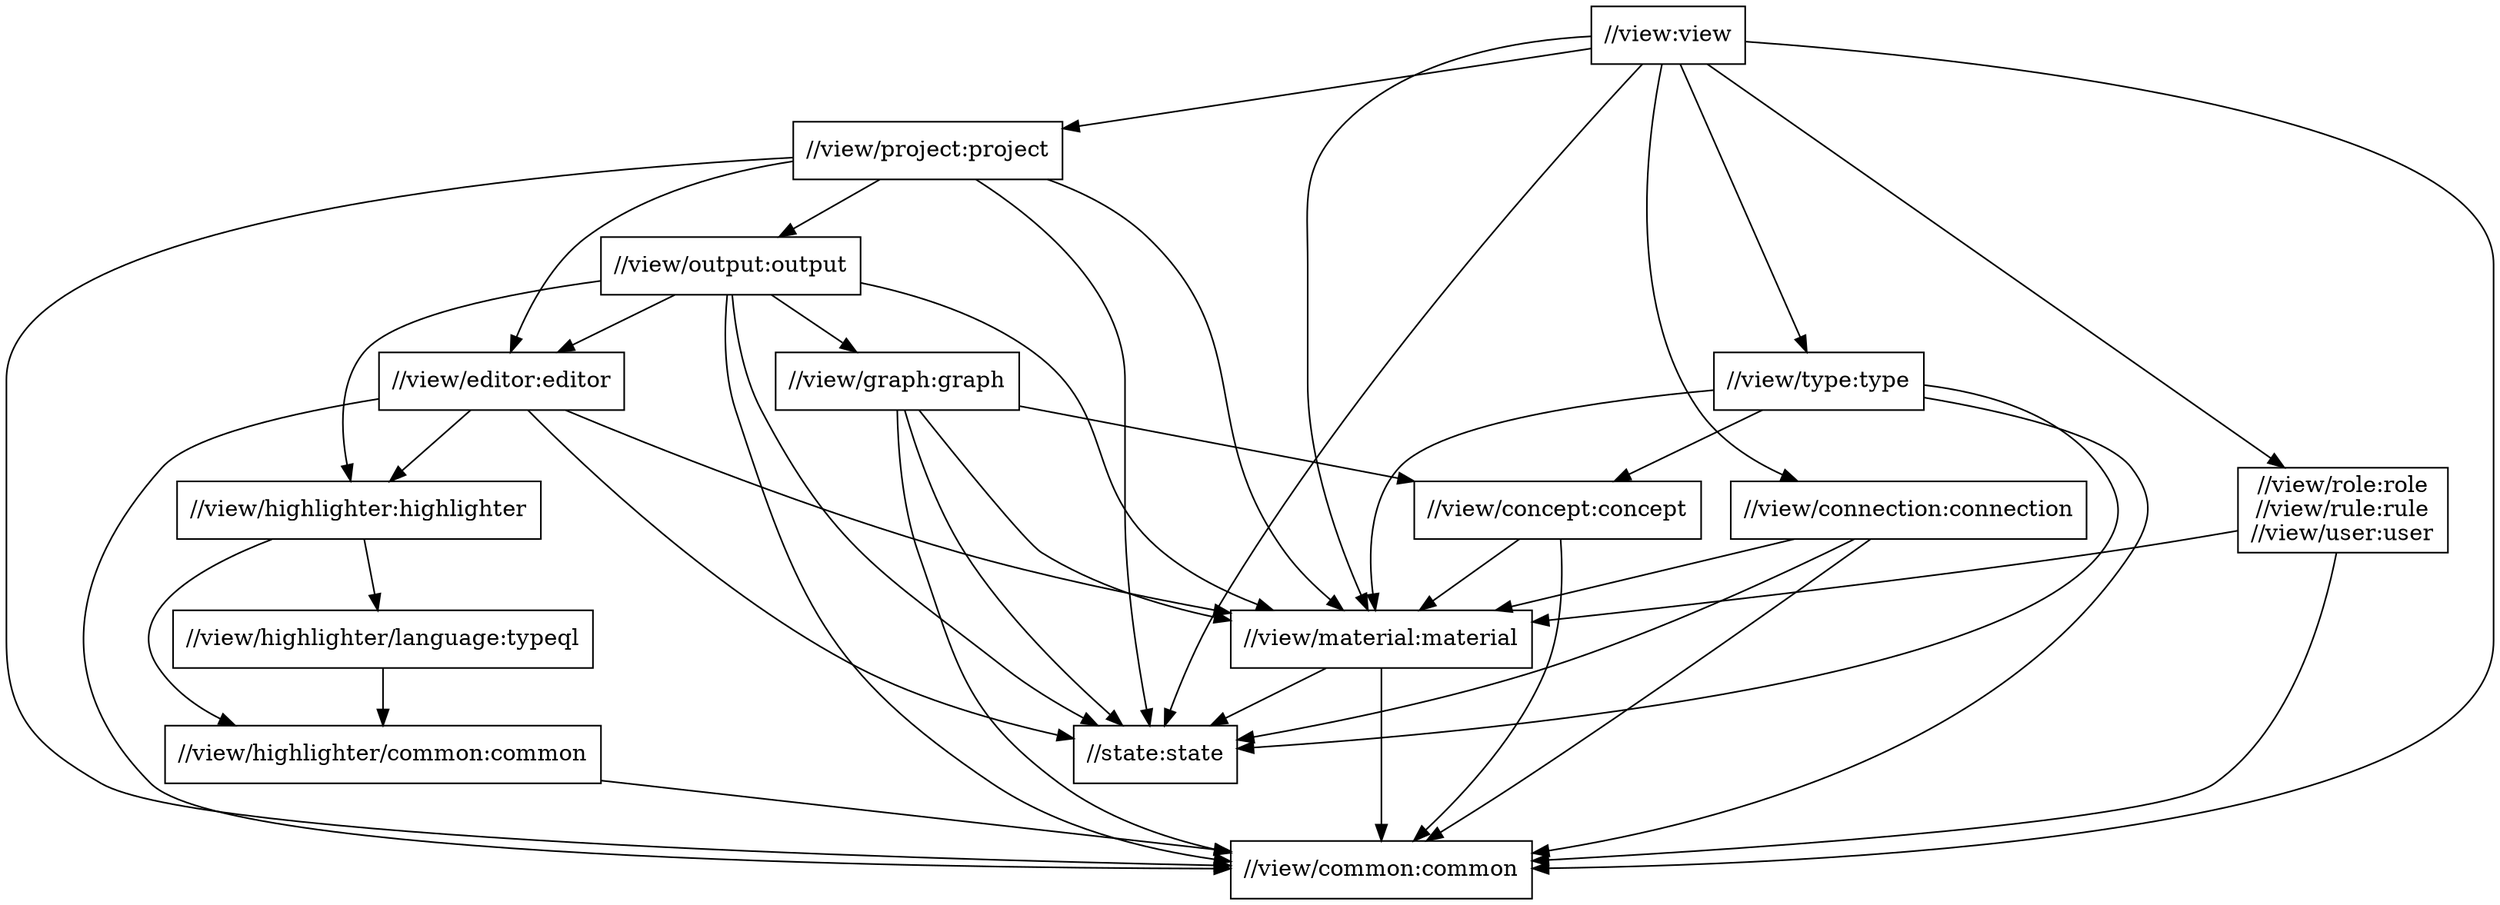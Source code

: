 digraph mygraph {
  node [shape=box];
  "//view:view"
  "//view:view" -> "//view/common:common"
  "//view:view" -> "//view/connection:connection"
  "//view:view" -> "//view/material:material"
  "//view:view" -> "//view/project:project"
  "//view:view" -> "//view/role:role\n//view/rule:rule\n//view/user:user"
  "//view:view" -> "//view/type:type"
  "//view:view" -> "//state:state"
  "//view/role:role\n//view/rule:rule\n//view/user:user"
  "//view/role:role\n//view/rule:rule\n//view/user:user" -> "//view/common:common"
  "//view/role:role\n//view/rule:rule\n//view/user:user" -> "//view/material:material"
  "//view/project:project"
  "//view/project:project" -> "//view/common:common"
  "//view/project:project" -> "//view/editor:editor"
  "//view/project:project" -> "//view/material:material"
  "//view/project:project" -> "//view/output:output"
  "//view/project:project" -> "//state:state"
  "//view/output:output"
  "//view/output:output" -> "//view/common:common"
  "//view/output:output" -> "//view/editor:editor"
  "//view/output:output" -> "//view/graph:graph"
  "//view/output:output" -> "//view/highlighter:highlighter"
  "//view/output:output" -> "//view/material:material"
  "//view/output:output" -> "//state:state"
  "//view/graph:graph"
  "//view/graph:graph" -> "//view/common:common"
  "//view/graph:graph" -> "//view/concept:concept"
  "//view/graph:graph" -> "//view/material:material"
  "//view/graph:graph" -> "//state:state"
  "//view/editor:editor"
  "//view/editor:editor" -> "//view/common:common"
  "//view/editor:editor" -> "//view/highlighter:highlighter"
  "//view/editor:editor" -> "//view/material:material"
  "//view/editor:editor" -> "//state:state"
  "//view/connection:connection"
  "//view/connection:connection" -> "//view/common:common"
  "//view/connection:connection" -> "//view/material:material"
  "//view/connection:connection" -> "//state:state"
  "//view/highlighter:highlighter"
  "//view/highlighter:highlighter" -> "//view/highlighter/common:common"
  "//view/highlighter:highlighter" -> "//view/highlighter/language:typeql"
  "//view/highlighter/language:typeql"
  "//view/highlighter/language:typeql" -> "//view/highlighter/common:common"
  "//view/type:type"
  "//view/type:type" -> "//view/common:common"
  "//view/type:type" -> "//view/concept:concept"
  "//view/type:type" -> "//view/material:material"
  "//view/type:type" -> "//state:state"
  "//view/concept:concept"
  "//view/concept:concept" -> "//view/common:common"
  "//view/concept:concept" -> "//view/material:material"
  "//view/material:material"
  "//view/material:material" -> "//view/common:common"
  "//view/material:material" -> "//state:state"
  "//view/highlighter/common:common"
  "//view/highlighter/common:common" -> "//view/common:common"
  "//view/common:common"
  "//state:state"
}
